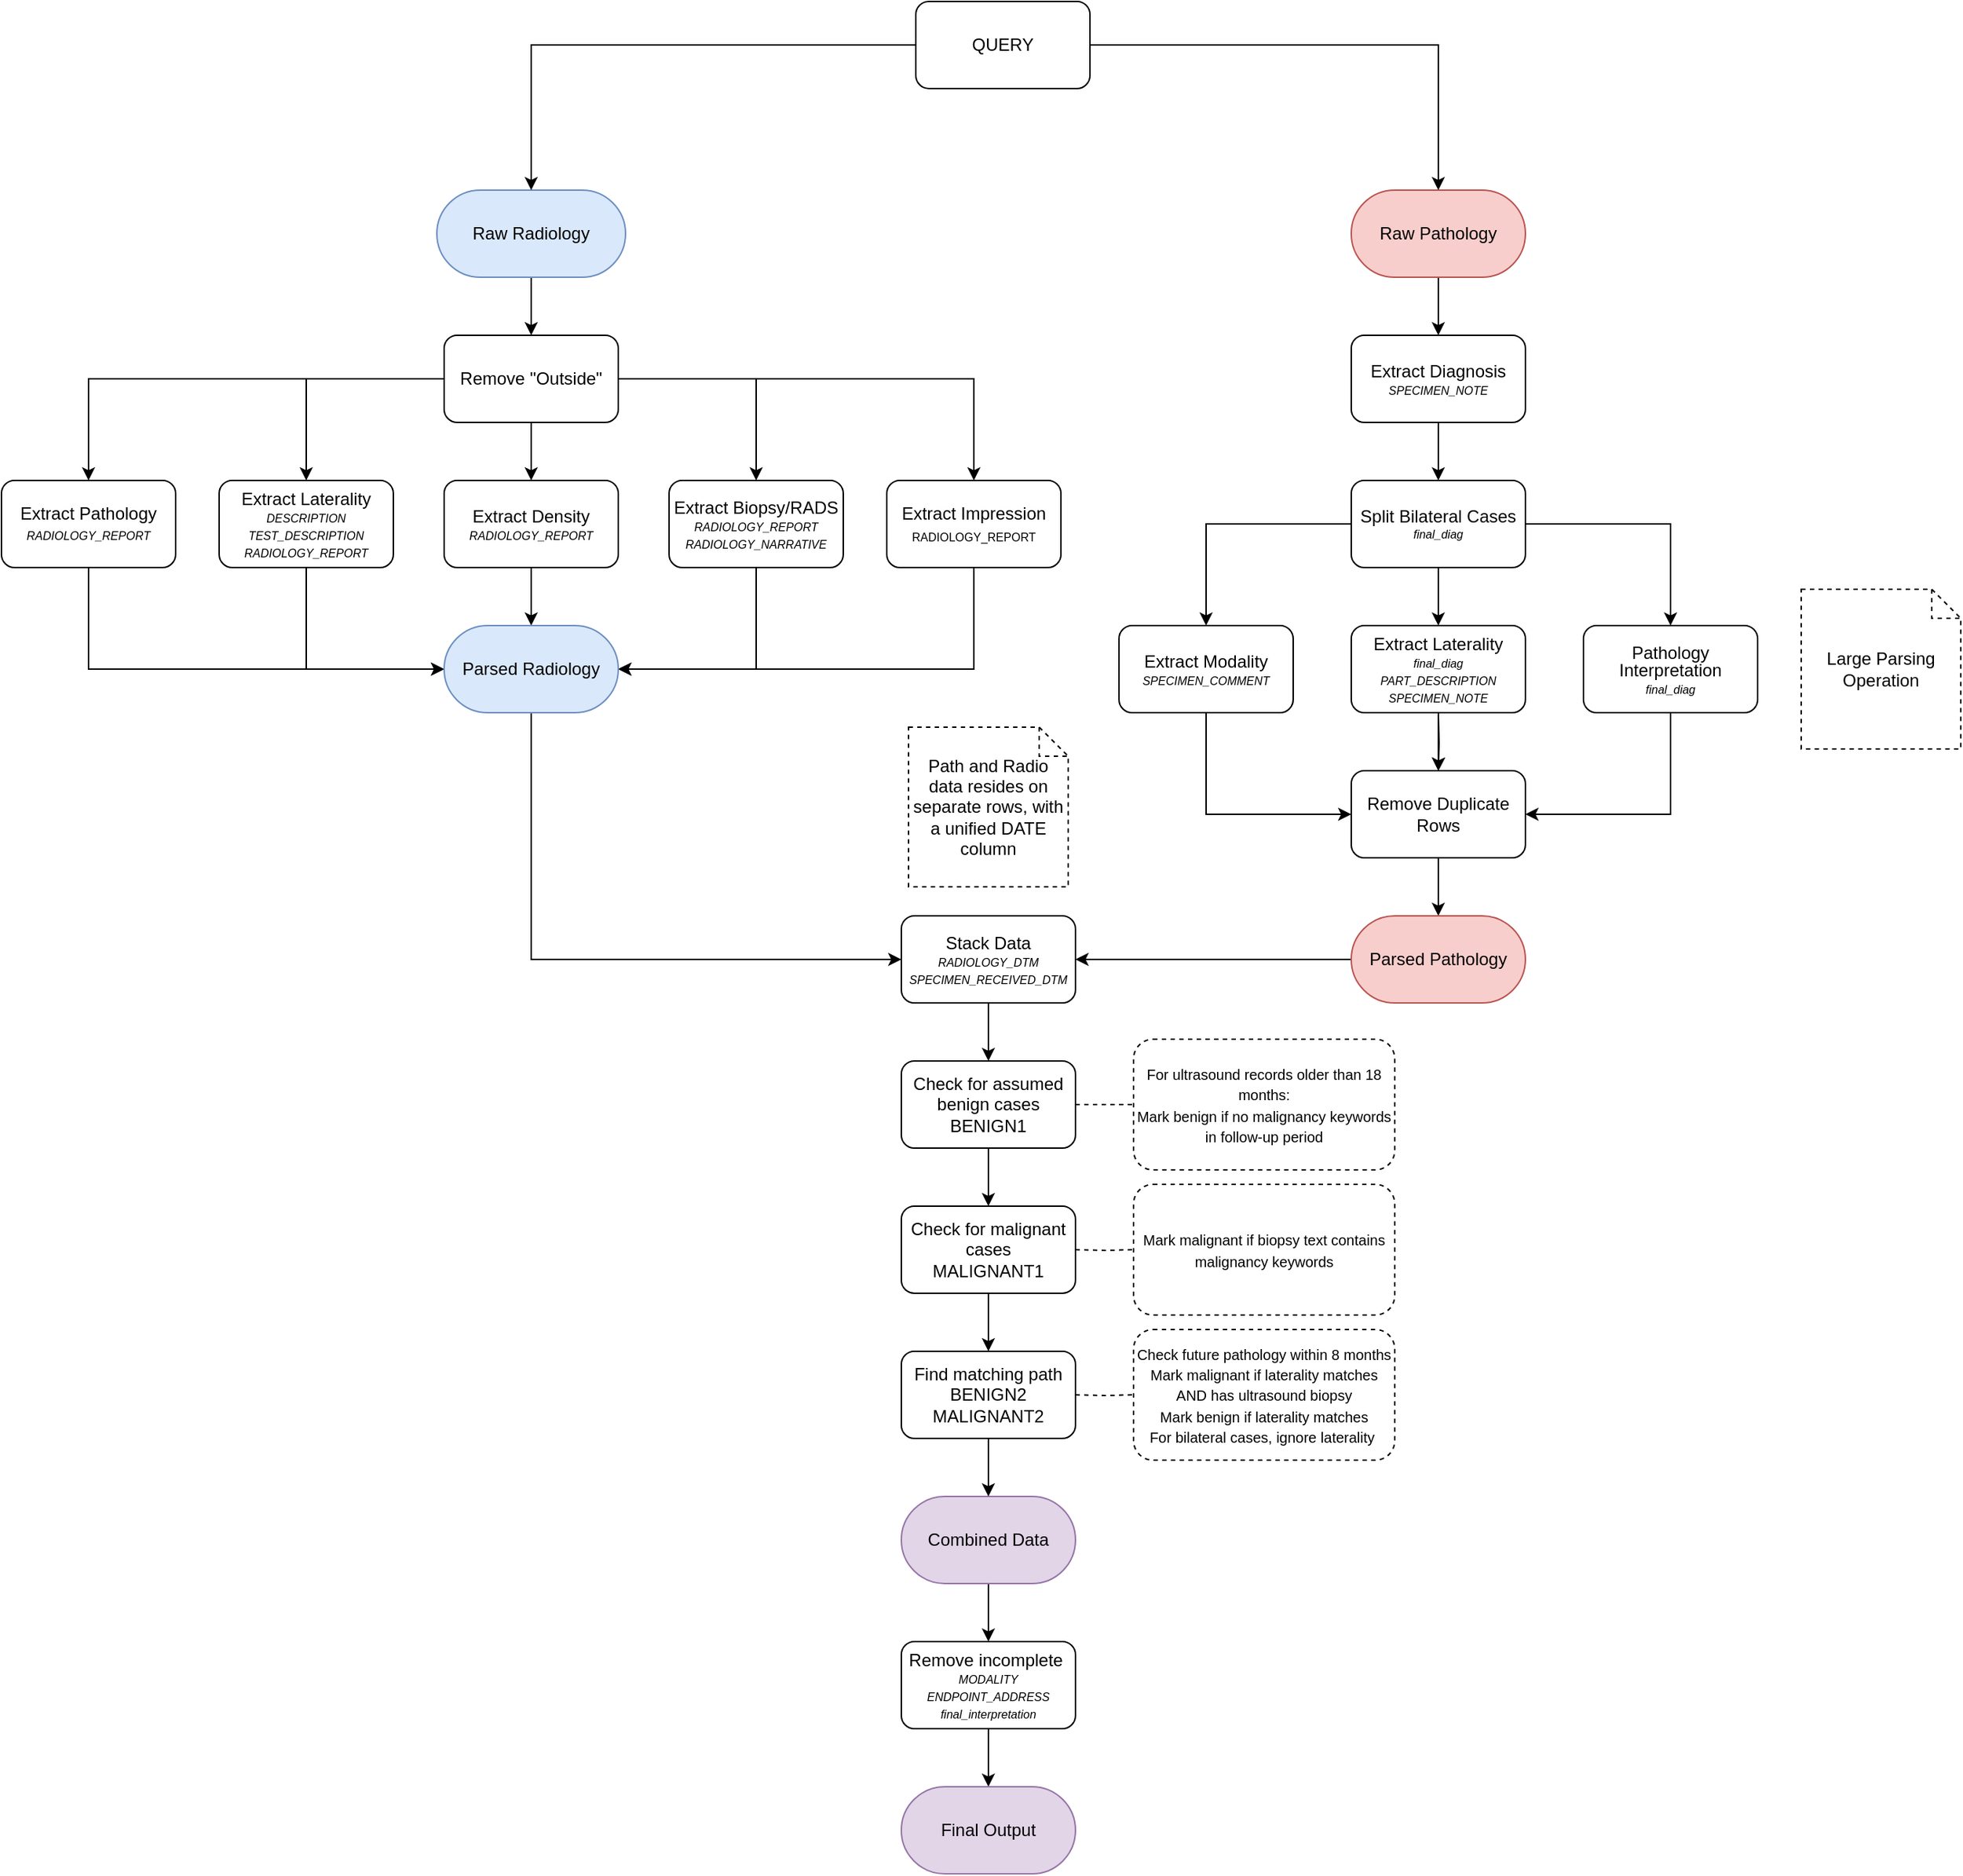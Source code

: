 <mxfile version="26.2.5">
  <diagram name="Page-1" id="qyDKPoL6kkOLxWbVye0j">
    <mxGraphModel dx="548" dy="873" grid="1" gridSize="10" guides="1" tooltips="1" connect="1" arrows="1" fold="1" page="1" pageScale="1" pageWidth="2000" pageHeight="1500" math="0" shadow="0">
      <root>
        <mxCell id="0" />
        <mxCell id="1" parent="0" />
        <mxCell id="Pl7VbvmUPMgID_0otKhZ-22" style="edgeStyle=orthogonalEdgeStyle;rounded=0;orthogonalLoop=1;jettySize=auto;html=1;entryX=0.5;entryY=0;entryDx=0;entryDy=0;exitX=0.5;exitY=1;exitDx=0;exitDy=0;" parent="1" source="FXaRxvGdWlJYn_I8MsOg-1" target="Pl7VbvmUPMgID_0otKhZ-23" edge="1">
          <mxGeometry relative="1" as="geometry">
            <mxPoint x="780" y="320.0" as="targetPoint" />
          </mxGeometry>
        </mxCell>
        <mxCell id="Pl7VbvmUPMgID_0otKhZ-26" style="edgeStyle=orthogonalEdgeStyle;rounded=0;orthogonalLoop=1;jettySize=auto;html=1;entryX=0.5;entryY=0;entryDx=0;entryDy=0;exitX=1;exitY=0.5;exitDx=0;exitDy=0;" parent="1" source="FXaRxvGdWlJYn_I8MsOg-1" target="Pl7VbvmUPMgID_0otKhZ-27" edge="1">
          <mxGeometry relative="1" as="geometry">
            <mxPoint x="930" y="290.0" as="targetPoint" />
          </mxGeometry>
        </mxCell>
        <mxCell id="Pl7VbvmUPMgID_0otKhZ-28" style="edgeStyle=orthogonalEdgeStyle;rounded=0;orthogonalLoop=1;jettySize=auto;html=1;entryX=0.5;entryY=0;entryDx=0;entryDy=0;exitX=0;exitY=0.5;exitDx=0;exitDy=0;" parent="1" source="FXaRxvGdWlJYn_I8MsOg-1" target="Pl7VbvmUPMgID_0otKhZ-29" edge="1">
          <mxGeometry relative="1" as="geometry">
            <mxPoint x="630" y="280.0" as="targetPoint" />
          </mxGeometry>
        </mxCell>
        <mxCell id="Pl7VbvmUPMgID_0otKhZ-30" style="edgeStyle=orthogonalEdgeStyle;rounded=0;orthogonalLoop=1;jettySize=auto;html=1;entryX=0.5;entryY=0;entryDx=0;entryDy=0;exitX=0;exitY=0.5;exitDx=0;exitDy=0;" parent="1" source="FXaRxvGdWlJYn_I8MsOg-1" target="Pl7VbvmUPMgID_0otKhZ-31" edge="1">
          <mxGeometry relative="1" as="geometry">
            <mxPoint x="480" y="290.0" as="targetPoint" />
          </mxGeometry>
        </mxCell>
        <mxCell id="Pl7VbvmUPMgID_0otKhZ-33" style="edgeStyle=orthogonalEdgeStyle;rounded=0;orthogonalLoop=1;jettySize=auto;html=1;entryX=0.5;entryY=0;entryDx=0;entryDy=0;exitX=1;exitY=0.5;exitDx=0;exitDy=0;" parent="1" source="FXaRxvGdWlJYn_I8MsOg-1" target="Pl7VbvmUPMgID_0otKhZ-32" edge="1">
          <mxGeometry relative="1" as="geometry" />
        </mxCell>
        <mxCell id="FXaRxvGdWlJYn_I8MsOg-3" style="edgeStyle=orthogonalEdgeStyle;rounded=0;orthogonalLoop=1;jettySize=auto;html=1;entryX=0.5;entryY=0;entryDx=0;entryDy=0;" edge="1" parent="1" source="Pl7VbvmUPMgID_0otKhZ-1" target="FXaRxvGdWlJYn_I8MsOg-1">
          <mxGeometry relative="1" as="geometry" />
        </mxCell>
        <mxCell id="Pl7VbvmUPMgID_0otKhZ-1" value="Raw Radiology" style="rounded=1;whiteSpace=wrap;html=1;fillColor=#dae8fc;strokeColor=#6c8ebf;arcSize=50;" parent="1" vertex="1">
          <mxGeometry x="720" y="160" width="130" height="60" as="geometry" />
        </mxCell>
        <mxCell id="Pl7VbvmUPMgID_0otKhZ-4" value="" style="edgeStyle=orthogonalEdgeStyle;rounded=0;orthogonalLoop=1;jettySize=auto;html=1;" parent="1" source="Pl7VbvmUPMgID_0otKhZ-2" target="Pl7VbvmUPMgID_0otKhZ-3" edge="1">
          <mxGeometry relative="1" as="geometry" />
        </mxCell>
        <mxCell id="Pl7VbvmUPMgID_0otKhZ-5" style="edgeStyle=orthogonalEdgeStyle;rounded=0;orthogonalLoop=1;jettySize=auto;html=1;exitX=0.5;exitY=1;exitDx=0;exitDy=0;" parent="1" source="Pl7VbvmUPMgID_0otKhZ-3" target="Pl7VbvmUPMgID_0otKhZ-10" edge="1">
          <mxGeometry relative="1" as="geometry">
            <mxPoint x="1560" y="260" as="targetPoint" />
          </mxGeometry>
        </mxCell>
        <mxCell id="Pl7VbvmUPMgID_0otKhZ-13" style="edgeStyle=orthogonalEdgeStyle;rounded=0;orthogonalLoop=1;jettySize=auto;html=1;entryX=0.5;entryY=0;entryDx=0;entryDy=0;exitX=0;exitY=0.5;exitDx=0;exitDy=0;" parent="1" source="Pl7VbvmUPMgID_0otKhZ-10" target="Pl7VbvmUPMgID_0otKhZ-14" edge="1">
          <mxGeometry relative="1" as="geometry">
            <mxPoint x="1260" y="420.0" as="targetPoint" />
            <mxPoint x="1170" y="540" as="sourcePoint" />
          </mxGeometry>
        </mxCell>
        <mxCell id="Pl7VbvmUPMgID_0otKhZ-2" value="Raw Pathology" style="rounded=1;whiteSpace=wrap;html=1;fillColor=#f8cecc;strokeColor=#b85450;arcSize=50;" parent="1" vertex="1">
          <mxGeometry x="1350" y="160" width="120" height="60" as="geometry" />
        </mxCell>
        <mxCell id="Pl7VbvmUPMgID_0otKhZ-3" value="&lt;div style=&quot;line-height: 100%;&quot;&gt;Extract Diagnosis&lt;div&gt;&lt;i&gt;&lt;font style=&quot;font-size: 8px; line-height: 100%;&quot;&gt;SPECIMEN_NOTE&lt;/font&gt;&lt;/i&gt;&lt;/div&gt;&lt;/div&gt;" style="whiteSpace=wrap;html=1;rounded=1;" parent="1" vertex="1">
          <mxGeometry x="1350" y="260" width="120" height="60" as="geometry" />
        </mxCell>
        <mxCell id="Pl7VbvmUPMgID_0otKhZ-16" style="edgeStyle=orthogonalEdgeStyle;rounded=0;orthogonalLoop=1;jettySize=auto;html=1;entryX=1;entryY=0.5;entryDx=0;entryDy=0;exitX=0.5;exitY=1;exitDx=0;exitDy=0;" parent="1" source="Pl7VbvmUPMgID_0otKhZ-8" target="Pl7VbvmUPMgID_0otKhZ-15" edge="1">
          <mxGeometry relative="1" as="geometry" />
        </mxCell>
        <mxCell id="Pl7VbvmUPMgID_0otKhZ-8" value="&lt;div style=&quot;line-height: 100%;&quot;&gt;Pathology Interpretation&lt;div&gt;&lt;font style=&quot;font-size: 8px; line-height: 100%;&quot;&gt;&lt;i&gt;final_diag&lt;/i&gt;&lt;/font&gt;&lt;/div&gt;&lt;/div&gt;" style="whiteSpace=wrap;html=1;rounded=1;" parent="1" vertex="1">
          <mxGeometry x="1510" y="460" width="120" height="60" as="geometry" />
        </mxCell>
        <mxCell id="Pl7VbvmUPMgID_0otKhZ-12" value="" style="edgeStyle=orthogonalEdgeStyle;rounded=0;orthogonalLoop=1;jettySize=auto;html=1;exitX=0.5;exitY=1;exitDx=0;exitDy=0;entryX=0.5;entryY=0;entryDx=0;entryDy=0;entryPerimeter=0;" parent="1" source="Pl7VbvmUPMgID_0otKhZ-10" target="FXaRxvGdWlJYn_I8MsOg-4" edge="1">
          <mxGeometry relative="1" as="geometry">
            <mxPoint x="1680" y="660" as="sourcePoint" />
            <mxPoint x="1410" y="560" as="targetPoint" />
          </mxGeometry>
        </mxCell>
        <mxCell id="Pl7VbvmUPMgID_0otKhZ-10" value="&lt;div style=&quot;line-height: 90%;&quot;&gt;Split Bilateral Cases&lt;div&gt;&lt;font style=&quot;font-size: 8px; line-height: 90%;&quot;&gt;&lt;i&gt;final_diag&lt;/i&gt;&lt;/font&gt;&lt;/div&gt;&lt;/div&gt;" style="whiteSpace=wrap;html=1;rounded=1;" parent="1" vertex="1">
          <mxGeometry x="1350" y="360" width="120" height="60" as="geometry" />
        </mxCell>
        <mxCell id="Pl7VbvmUPMgID_0otKhZ-17" style="edgeStyle=orthogonalEdgeStyle;rounded=0;orthogonalLoop=1;jettySize=auto;html=1;entryX=0.5;entryY=0;entryDx=0;entryDy=0;exitX=1;exitY=0.5;exitDx=0;exitDy=0;" parent="1" source="Pl7VbvmUPMgID_0otKhZ-10" target="Pl7VbvmUPMgID_0otKhZ-8" edge="1">
          <mxGeometry relative="1" as="geometry">
            <mxPoint x="1610" y="730" as="sourcePoint" />
          </mxGeometry>
        </mxCell>
        <mxCell id="Pl7VbvmUPMgID_0otKhZ-25" style="edgeStyle=orthogonalEdgeStyle;rounded=0;orthogonalLoop=1;jettySize=auto;html=1;entryX=0.5;entryY=0;entryDx=0;entryDy=0;" parent="1" target="Pl7VbvmUPMgID_0otKhZ-15" edge="1">
          <mxGeometry relative="1" as="geometry">
            <mxPoint x="1410" y="520" as="sourcePoint" />
          </mxGeometry>
        </mxCell>
        <mxCell id="Pl7VbvmUPMgID_0otKhZ-18" style="edgeStyle=orthogonalEdgeStyle;rounded=0;orthogonalLoop=1;jettySize=auto;html=1;entryX=0;entryY=0.5;entryDx=0;entryDy=0;exitX=0.5;exitY=1;exitDx=0;exitDy=0;" parent="1" source="Pl7VbvmUPMgID_0otKhZ-14" target="Pl7VbvmUPMgID_0otKhZ-15" edge="1">
          <mxGeometry relative="1" as="geometry" />
        </mxCell>
        <mxCell id="Pl7VbvmUPMgID_0otKhZ-14" value="&lt;div style=&quot;line-height: 100%;&quot;&gt;Extract Modality&lt;div&gt;&lt;font style=&quot;font-size: 8px; line-height: 100%;&quot;&gt;&lt;i&gt;SPECIMEN_COMMENT&lt;/i&gt;&lt;/font&gt;&lt;/div&gt;&lt;/div&gt;" style="whiteSpace=wrap;html=1;rounded=1;" parent="1" vertex="1">
          <mxGeometry x="1190" y="460" width="120" height="60" as="geometry" />
        </mxCell>
        <mxCell id="Pl7VbvmUPMgID_0otKhZ-19" style="edgeStyle=orthogonalEdgeStyle;rounded=0;orthogonalLoop=1;jettySize=auto;html=1;entryX=0.5;entryY=0;entryDx=0;entryDy=0;" parent="1" source="Pl7VbvmUPMgID_0otKhZ-15" target="Pl7VbvmUPMgID_0otKhZ-20" edge="1">
          <mxGeometry relative="1" as="geometry">
            <mxPoint x="1410" y="760" as="targetPoint" />
          </mxGeometry>
        </mxCell>
        <mxCell id="Pl7VbvmUPMgID_0otKhZ-15" value="Remove Duplicate Rows" style="rounded=1;whiteSpace=wrap;html=1;" parent="1" vertex="1">
          <mxGeometry x="1350" y="560" width="120" height="60" as="geometry" />
        </mxCell>
        <mxCell id="Pl7VbvmUPMgID_0otKhZ-47" style="edgeStyle=orthogonalEdgeStyle;rounded=0;orthogonalLoop=1;jettySize=auto;html=1;entryX=1;entryY=0.5;entryDx=0;entryDy=0;exitX=0;exitY=0.5;exitDx=0;exitDy=0;" parent="1" source="Pl7VbvmUPMgID_0otKhZ-20" target="Pl7VbvmUPMgID_0otKhZ-45" edge="1">
          <mxGeometry relative="1" as="geometry" />
        </mxCell>
        <mxCell id="Pl7VbvmUPMgID_0otKhZ-20" value="Parsed Pathology" style="rounded=1;whiteSpace=wrap;html=1;fillColor=#f8cecc;strokeColor=#b85450;arcSize=50;" parent="1" vertex="1">
          <mxGeometry x="1350" y="660" width="120" height="60" as="geometry" />
        </mxCell>
        <mxCell id="Pl7VbvmUPMgID_0otKhZ-35" style="edgeStyle=orthogonalEdgeStyle;rounded=0;orthogonalLoop=1;jettySize=auto;html=1;entryX=0.5;entryY=0;entryDx=0;entryDy=0;" parent="1" source="Pl7VbvmUPMgID_0otKhZ-23" target="Pl7VbvmUPMgID_0otKhZ-34" edge="1">
          <mxGeometry relative="1" as="geometry" />
        </mxCell>
        <mxCell id="Pl7VbvmUPMgID_0otKhZ-23" value="&lt;div style=&quot;line-height: 100%;&quot;&gt;Extract Density&lt;div&gt;&lt;font style=&quot;font-size: 8px; line-height: 100%;&quot;&gt;&lt;i&gt;RADIOLOGY_REPORT&lt;/i&gt;&lt;/font&gt;&lt;/div&gt;&lt;/div&gt;" style="whiteSpace=wrap;html=1;rounded=1;" parent="1" vertex="1">
          <mxGeometry x="725" y="360" width="120" height="60" as="geometry" />
        </mxCell>
        <mxCell id="Pl7VbvmUPMgID_0otKhZ-39" style="edgeStyle=orthogonalEdgeStyle;rounded=0;orthogonalLoop=1;jettySize=auto;html=1;entryX=1;entryY=0.5;entryDx=0;entryDy=0;exitX=0.5;exitY=1;exitDx=0;exitDy=0;" parent="1" source="Pl7VbvmUPMgID_0otKhZ-27" target="Pl7VbvmUPMgID_0otKhZ-34" edge="1">
          <mxGeometry relative="1" as="geometry" />
        </mxCell>
        <mxCell id="Pl7VbvmUPMgID_0otKhZ-27" value="&lt;div style=&quot;line-height: 100%;&quot;&gt;Extract Biopsy/RADS&lt;div&gt;&lt;font style=&quot;font-size: 8px; line-height: 100%;&quot;&gt;&lt;i&gt;RADIOLOGY_REPORT&lt;/i&gt;&lt;/font&gt;&lt;/div&gt;&lt;div&gt;&lt;font style=&quot;font-size: 8px; line-height: 100%;&quot;&gt;&lt;i&gt;RADIOLOGY_NARRATIVE&lt;/i&gt;&lt;/font&gt;&lt;/div&gt;&lt;/div&gt;" style="whiteSpace=wrap;html=1;rounded=1;" parent="1" vertex="1">
          <mxGeometry x="880" y="360" width="120" height="60" as="geometry" />
        </mxCell>
        <mxCell id="Pl7VbvmUPMgID_0otKhZ-36" style="edgeStyle=orthogonalEdgeStyle;rounded=0;orthogonalLoop=1;jettySize=auto;html=1;entryX=0;entryY=0.5;entryDx=0;entryDy=0;exitX=0.5;exitY=1;exitDx=0;exitDy=0;" parent="1" source="Pl7VbvmUPMgID_0otKhZ-29" target="Pl7VbvmUPMgID_0otKhZ-34" edge="1">
          <mxGeometry relative="1" as="geometry" />
        </mxCell>
        <mxCell id="Pl7VbvmUPMgID_0otKhZ-29" value="&lt;div style=&quot;line-height: 100%;&quot;&gt;Extract Laterality&lt;div&gt;&lt;font style=&quot;font-size: 8px; line-height: 100%;&quot;&gt;&lt;i&gt;DESCRIPTION&lt;/i&gt;&lt;/font&gt;&lt;/div&gt;&lt;div&gt;&lt;font style=&quot;font-size: 8px; line-height: 100%;&quot;&gt;&lt;i&gt;TEST_DESCRIPTION&lt;/i&gt;&lt;/font&gt;&lt;/div&gt;&lt;div&gt;&lt;font style=&quot;font-size: 8px; line-height: 100%;&quot;&gt;&lt;i&gt;RADIOLOGY_REPORT&lt;/i&gt;&lt;/font&gt;&lt;/div&gt;&lt;/div&gt;" style="whiteSpace=wrap;html=1;rounded=1;" parent="1" vertex="1">
          <mxGeometry x="570" y="360" width="120" height="60" as="geometry" />
        </mxCell>
        <mxCell id="Pl7VbvmUPMgID_0otKhZ-41" style="edgeStyle=orthogonalEdgeStyle;rounded=0;orthogonalLoop=1;jettySize=auto;html=1;entryX=0;entryY=0.5;entryDx=0;entryDy=0;exitX=0.5;exitY=1;exitDx=0;exitDy=0;" parent="1" source="Pl7VbvmUPMgID_0otKhZ-31" target="Pl7VbvmUPMgID_0otKhZ-34" edge="1">
          <mxGeometry relative="1" as="geometry" />
        </mxCell>
        <mxCell id="Pl7VbvmUPMgID_0otKhZ-31" value="Extract Pathology&lt;div style=&quot;line-height: 100%;&quot;&gt;&lt;font style=&quot;font-size: 8px;&quot;&gt;&lt;i&gt;RADIOLOGY_REPORT&lt;/i&gt;&lt;/font&gt;&lt;/div&gt;" style="whiteSpace=wrap;html=1;rounded=1;" parent="1" vertex="1">
          <mxGeometry x="420" y="360" width="120" height="60" as="geometry" />
        </mxCell>
        <mxCell id="Pl7VbvmUPMgID_0otKhZ-40" style="edgeStyle=orthogonalEdgeStyle;rounded=0;orthogonalLoop=1;jettySize=auto;html=1;entryX=1;entryY=0.5;entryDx=0;entryDy=0;exitX=0.5;exitY=1;exitDx=0;exitDy=0;" parent="1" source="Pl7VbvmUPMgID_0otKhZ-32" target="Pl7VbvmUPMgID_0otKhZ-34" edge="1">
          <mxGeometry relative="1" as="geometry" />
        </mxCell>
        <mxCell id="Pl7VbvmUPMgID_0otKhZ-32" value="Extract Impression&lt;div&gt;&lt;font style=&quot;font-size: 8px; line-height: 100%;&quot;&gt;RADIOLOGY_REPORT&lt;/font&gt;&lt;/div&gt;" style="whiteSpace=wrap;html=1;rounded=1;" parent="1" vertex="1">
          <mxGeometry x="1030" y="360" width="120" height="60" as="geometry" />
        </mxCell>
        <mxCell id="Pl7VbvmUPMgID_0otKhZ-46" style="edgeStyle=orthogonalEdgeStyle;rounded=0;orthogonalLoop=1;jettySize=auto;html=1;entryX=0;entryY=0.5;entryDx=0;entryDy=0;exitX=0.5;exitY=1;exitDx=0;exitDy=0;" parent="1" source="Pl7VbvmUPMgID_0otKhZ-34" target="Pl7VbvmUPMgID_0otKhZ-45" edge="1">
          <mxGeometry relative="1" as="geometry" />
        </mxCell>
        <mxCell id="Pl7VbvmUPMgID_0otKhZ-34" value="Parsed Radiology" style="rounded=1;whiteSpace=wrap;html=1;fillColor=#dae8fc;strokeColor=#6c8ebf;arcSize=50;" parent="1" vertex="1">
          <mxGeometry x="725" y="460" width="120" height="60" as="geometry" />
        </mxCell>
        <mxCell id="Pl7VbvmUPMgID_0otKhZ-43" style="edgeStyle=orthogonalEdgeStyle;rounded=0;orthogonalLoop=1;jettySize=auto;html=1;" parent="1" source="Pl7VbvmUPMgID_0otKhZ-42" target="Pl7VbvmUPMgID_0otKhZ-1" edge="1">
          <mxGeometry relative="1" as="geometry" />
        </mxCell>
        <mxCell id="Pl7VbvmUPMgID_0otKhZ-44" style="edgeStyle=orthogonalEdgeStyle;rounded=0;orthogonalLoop=1;jettySize=auto;html=1;entryX=0.5;entryY=0;entryDx=0;entryDy=0;" parent="1" source="Pl7VbvmUPMgID_0otKhZ-42" target="Pl7VbvmUPMgID_0otKhZ-2" edge="1">
          <mxGeometry relative="1" as="geometry" />
        </mxCell>
        <mxCell id="Pl7VbvmUPMgID_0otKhZ-42" value="QUERY" style="rounded=1;whiteSpace=wrap;html=1;" parent="1" vertex="1">
          <mxGeometry x="1050" y="30" width="120" height="60" as="geometry" />
        </mxCell>
        <mxCell id="Pl7VbvmUPMgID_0otKhZ-52" style="edgeStyle=orthogonalEdgeStyle;rounded=0;orthogonalLoop=1;jettySize=auto;html=1;entryX=0.5;entryY=0;entryDx=0;entryDy=0;" parent="1" source="Pl7VbvmUPMgID_0otKhZ-45" target="Pl7VbvmUPMgID_0otKhZ-53" edge="1">
          <mxGeometry relative="1" as="geometry">
            <mxPoint x="1100" y="780" as="targetPoint" />
          </mxGeometry>
        </mxCell>
        <mxCell id="Pl7VbvmUPMgID_0otKhZ-45" value="&lt;div style=&quot;line-height: 100%;&quot;&gt;Stack Data&lt;div&gt;&lt;font style=&quot;font-size: 8px; line-height: 100%;&quot;&gt;&lt;i&gt;RADIOLOGY_DTM&lt;/i&gt;&lt;/font&gt;&lt;/div&gt;&lt;div&gt;&lt;font style=&quot;font-size: 8px; line-height: 100%;&quot;&gt;&lt;i&gt;SPECIMEN_RECEIVED_DTM&lt;/i&gt;&lt;/font&gt;&lt;/div&gt;&lt;/div&gt;" style="whiteSpace=wrap;html=1;rounded=1;" parent="1" vertex="1">
          <mxGeometry x="1040" y="660" width="120" height="60" as="geometry" />
        </mxCell>
        <mxCell id="Pl7VbvmUPMgID_0otKhZ-49" value="Path and Radio data resides on separate rows, with a unified DATE column" style="shape=note;size=20;whiteSpace=wrap;html=1;dashed=1;" parent="1" vertex="1">
          <mxGeometry x="1045" y="530" width="110" height="110" as="geometry" />
        </mxCell>
        <mxCell id="Pl7VbvmUPMgID_0otKhZ-50" value="Large Parsing Operation" style="shape=note;size=20;whiteSpace=wrap;html=1;dashed=1;" parent="1" vertex="1">
          <mxGeometry x="1660" y="435" width="110" height="110" as="geometry" />
        </mxCell>
        <mxCell id="Pl7VbvmUPMgID_0otKhZ-54" style="edgeStyle=orthogonalEdgeStyle;rounded=0;orthogonalLoop=1;jettySize=auto;html=1;entryX=0.5;entryY=0;entryDx=0;entryDy=0;" parent="1" source="Pl7VbvmUPMgID_0otKhZ-53" target="Pl7VbvmUPMgID_0otKhZ-55" edge="1">
          <mxGeometry relative="1" as="geometry">
            <mxPoint x="1100" y="910" as="targetPoint" />
          </mxGeometry>
        </mxCell>
        <mxCell id="FXaRxvGdWlJYn_I8MsOg-8" style="edgeStyle=orthogonalEdgeStyle;rounded=0;orthogonalLoop=1;jettySize=auto;html=1;entryX=0;entryY=0.5;entryDx=0;entryDy=0;endArrow=none;startFill=0;dashed=1;" edge="1" parent="1" source="Pl7VbvmUPMgID_0otKhZ-53" target="FXaRxvGdWlJYn_I8MsOg-7">
          <mxGeometry relative="1" as="geometry" />
        </mxCell>
        <mxCell id="Pl7VbvmUPMgID_0otKhZ-53" value="Check for assumed benign cases&lt;div&gt;BENIGN1&lt;/div&gt;" style="whiteSpace=wrap;html=1;rounded=1;" parent="1" vertex="1">
          <mxGeometry x="1040" y="760" width="120" height="60" as="geometry" />
        </mxCell>
        <mxCell id="Pl7VbvmUPMgID_0otKhZ-57" style="edgeStyle=orthogonalEdgeStyle;rounded=0;orthogonalLoop=1;jettySize=auto;html=1;entryX=0.5;entryY=0;entryDx=0;entryDy=0;" parent="1" source="Pl7VbvmUPMgID_0otKhZ-55" target="Pl7VbvmUPMgID_0otKhZ-56" edge="1">
          <mxGeometry relative="1" as="geometry" />
        </mxCell>
        <mxCell id="Pl7VbvmUPMgID_0otKhZ-55" value="Check for malignant cases&lt;div&gt;MALIGNANT1&lt;/div&gt;" style="whiteSpace=wrap;html=1;rounded=1;" parent="1" vertex="1">
          <mxGeometry x="1040" y="860" width="120" height="60" as="geometry" />
        </mxCell>
        <mxCell id="Pl7VbvmUPMgID_0otKhZ-56" value="Find matching path&lt;div&gt;BENIGN2&lt;/div&gt;&lt;div&gt;MALIGNANT2&lt;/div&gt;" style="whiteSpace=wrap;html=1;rounded=1;" parent="1" vertex="1">
          <mxGeometry x="1040" y="960" width="120" height="60" as="geometry" />
        </mxCell>
        <mxCell id="Pl7VbvmUPMgID_0otKhZ-60" style="edgeStyle=orthogonalEdgeStyle;rounded=0;orthogonalLoop=1;jettySize=auto;html=1;entryX=0.5;entryY=0;entryDx=0;entryDy=0;" parent="1" source="Pl7VbvmUPMgID_0otKhZ-58" target="Pl7VbvmUPMgID_0otKhZ-61" edge="1">
          <mxGeometry relative="1" as="geometry">
            <mxPoint x="1100" y="1260" as="targetPoint" />
          </mxGeometry>
        </mxCell>
        <mxCell id="Pl7VbvmUPMgID_0otKhZ-58" value="Combined Data" style="whiteSpace=wrap;html=1;rounded=1;fillColor=#e1d5e7;strokeColor=#9673a6;arcSize=50;" parent="1" vertex="1">
          <mxGeometry x="1040" y="1060" width="120" height="60" as="geometry" />
        </mxCell>
        <mxCell id="Pl7VbvmUPMgID_0otKhZ-59" style="edgeStyle=orthogonalEdgeStyle;rounded=0;orthogonalLoop=1;jettySize=auto;html=1;entryX=0.5;entryY=0;entryDx=0;entryDy=0;" parent="1" source="Pl7VbvmUPMgID_0otKhZ-56" target="Pl7VbvmUPMgID_0otKhZ-58" edge="1">
          <mxGeometry relative="1" as="geometry">
            <mxPoint x="1100" y="1140" as="targetPoint" />
          </mxGeometry>
        </mxCell>
        <mxCell id="Pl7VbvmUPMgID_0otKhZ-63" style="edgeStyle=orthogonalEdgeStyle;rounded=0;orthogonalLoop=1;jettySize=auto;html=1;entryX=0.5;entryY=0;entryDx=0;entryDy=0;" parent="1" source="Pl7VbvmUPMgID_0otKhZ-61" target="Pl7VbvmUPMgID_0otKhZ-62" edge="1">
          <mxGeometry relative="1" as="geometry" />
        </mxCell>
        <mxCell id="Pl7VbvmUPMgID_0otKhZ-61" value="&lt;div style=&quot;line-height: 100%;&quot;&gt;Remove incomplete&amp;nbsp;&lt;div&gt;&lt;font style=&quot;font-size: 8px; line-height: 100%;&quot;&gt;&lt;i&gt;MODALITY&lt;/i&gt;&lt;/font&gt;&lt;/div&gt;&lt;div&gt;&lt;font style=&quot;font-size: 8px; line-height: 100%;&quot;&gt;&lt;i&gt;ENDPOINT_ADDRESS&lt;/i&gt;&lt;/font&gt;&lt;/div&gt;&lt;div&gt;&lt;font style=&quot;font-size: 8px; line-height: 100%;&quot;&gt;&lt;i&gt;final_interpretation&lt;/i&gt;&lt;/font&gt;&lt;/div&gt;&lt;/div&gt;" style="whiteSpace=wrap;html=1;rounded=1;" parent="1" vertex="1">
          <mxGeometry x="1040" y="1160" width="120" height="60" as="geometry" />
        </mxCell>
        <mxCell id="Pl7VbvmUPMgID_0otKhZ-62" value="Final Output" style="whiteSpace=wrap;html=1;rounded=1;fillColor=#e1d5e7;strokeColor=#9673a6;arcSize=50;" parent="1" vertex="1">
          <mxGeometry x="1040" y="1260" width="120" height="60" as="geometry" />
        </mxCell>
        <mxCell id="FXaRxvGdWlJYn_I8MsOg-1" value="Remove &quot;Outside&quot;" style="whiteSpace=wrap;html=1;rounded=1;" vertex="1" parent="1">
          <mxGeometry x="725" y="260" width="120" height="60" as="geometry" />
        </mxCell>
        <mxCell id="FXaRxvGdWlJYn_I8MsOg-5" value="" style="edgeStyle=orthogonalEdgeStyle;rounded=0;orthogonalLoop=1;jettySize=auto;html=1;exitX=0.5;exitY=1;exitDx=0;exitDy=0;" edge="1" parent="1" source="FXaRxvGdWlJYn_I8MsOg-4" target="Pl7VbvmUPMgID_0otKhZ-15">
          <mxGeometry relative="1" as="geometry" />
        </mxCell>
        <mxCell id="FXaRxvGdWlJYn_I8MsOg-4" value="&lt;div style=&quot;line-height: 100%;&quot;&gt;&lt;font style=&quot;font-size: 8px; line-height: 100%;&quot;&gt;&lt;span style=&quot;background-color: transparent; color: light-dark(rgb(0, 0, 0), rgb(255, 255, 255)); font-size: 12px;&quot;&gt;Extract Laterality&lt;/span&gt;&lt;/font&gt;&lt;/div&gt;&lt;div style=&quot;line-height: 100%;&quot;&gt;&lt;font style=&quot;font-size: 8px; line-height: 100%;&quot;&gt;&lt;i&gt;final_diag&lt;/i&gt;&lt;/font&gt;&lt;div&gt;&lt;font style=&quot;font-size: 8px; line-height: 100%;&quot;&gt;&lt;i&gt;PART_DESCRIPTION&lt;/i&gt;&lt;/font&gt;&lt;/div&gt;&lt;div&gt;&lt;font style=&quot;font-size: 8px; line-height: 100%;&quot;&gt;&lt;i&gt;SPECIMEN_NOTE&lt;/i&gt;&lt;/font&gt;&lt;/div&gt;&lt;/div&gt;" style="whiteSpace=wrap;html=1;rounded=1;" vertex="1" parent="1">
          <mxGeometry x="1350" y="460" width="120" height="60" as="geometry" />
        </mxCell>
        <mxCell id="FXaRxvGdWlJYn_I8MsOg-7" value="&lt;div&gt;&lt;span style=&quot;font-size: 10px;&quot;&gt;For ultrasound records older than 18 months:&lt;/span&gt;&lt;/div&gt;&lt;div&gt;&lt;span style=&quot;font-size: 10px; background-color: transparent; color: light-dark(rgb(0, 0, 0), rgb(255, 255, 255));&quot;&gt;Mark benign if no malignancy keywords in follow-up period&lt;/span&gt;&lt;/div&gt;" style="whiteSpace=wrap;html=1;rounded=1;dashed=1;" vertex="1" parent="1">
          <mxGeometry x="1200" y="745" width="180" height="90" as="geometry" />
        </mxCell>
        <mxCell id="FXaRxvGdWlJYn_I8MsOg-9" style="edgeStyle=orthogonalEdgeStyle;rounded=0;orthogonalLoop=1;jettySize=auto;html=1;entryX=0;entryY=0.5;entryDx=0;entryDy=0;endArrow=none;startFill=0;dashed=1;" edge="1" parent="1" target="FXaRxvGdWlJYn_I8MsOg-10">
          <mxGeometry relative="1" as="geometry">
            <mxPoint x="1160" y="890" as="sourcePoint" />
          </mxGeometry>
        </mxCell>
        <mxCell id="FXaRxvGdWlJYn_I8MsOg-10" value="&lt;span style=&quot;font-size: 10px;&quot;&gt;Mark malignant if biopsy text contains malignancy keywords&lt;/span&gt;" style="whiteSpace=wrap;html=1;rounded=1;dashed=1;" vertex="1" parent="1">
          <mxGeometry x="1200" y="845" width="180" height="90" as="geometry" />
        </mxCell>
        <mxCell id="FXaRxvGdWlJYn_I8MsOg-13" style="edgeStyle=orthogonalEdgeStyle;rounded=0;orthogonalLoop=1;jettySize=auto;html=1;entryX=0;entryY=0.5;entryDx=0;entryDy=0;endArrow=none;startFill=0;dashed=1;" edge="1" parent="1" target="FXaRxvGdWlJYn_I8MsOg-14">
          <mxGeometry relative="1" as="geometry">
            <mxPoint x="1160" y="990" as="sourcePoint" />
          </mxGeometry>
        </mxCell>
        <mxCell id="FXaRxvGdWlJYn_I8MsOg-14" value="&lt;div&gt;&lt;span style=&quot;font-size: 10px;&quot;&gt;Check future pathology within 8 months&lt;/span&gt;&lt;/div&gt;&lt;div&gt;&lt;span style=&quot;font-size: 10px;&quot;&gt;Mark malignant if laterality matches AND has ultrasound biopsy&lt;/span&gt;&lt;/div&gt;&lt;div&gt;&lt;span style=&quot;font-size: 10px;&quot;&gt;Mark benign if laterality matches&lt;/span&gt;&lt;/div&gt;&lt;div&gt;&lt;span style=&quot;font-size: 10px;&quot;&gt;For bilateral cases, ignore&amp;nbsp;&lt;/span&gt;&lt;span style=&quot;font-size: 10px; background-color: transparent; color: light-dark(rgb(0, 0, 0), rgb(255, 255, 255));&quot;&gt;laterality&lt;/span&gt;&lt;span style=&quot;font-size: 10px; background-color: transparent; color: light-dark(rgb(0, 0, 0), rgb(255, 255, 255));&quot;&gt;&amp;nbsp;&lt;/span&gt;&lt;/div&gt;" style="whiteSpace=wrap;html=1;rounded=1;dashed=1;" vertex="1" parent="1">
          <mxGeometry x="1200" y="945" width="180" height="90" as="geometry" />
        </mxCell>
      </root>
    </mxGraphModel>
  </diagram>
</mxfile>
